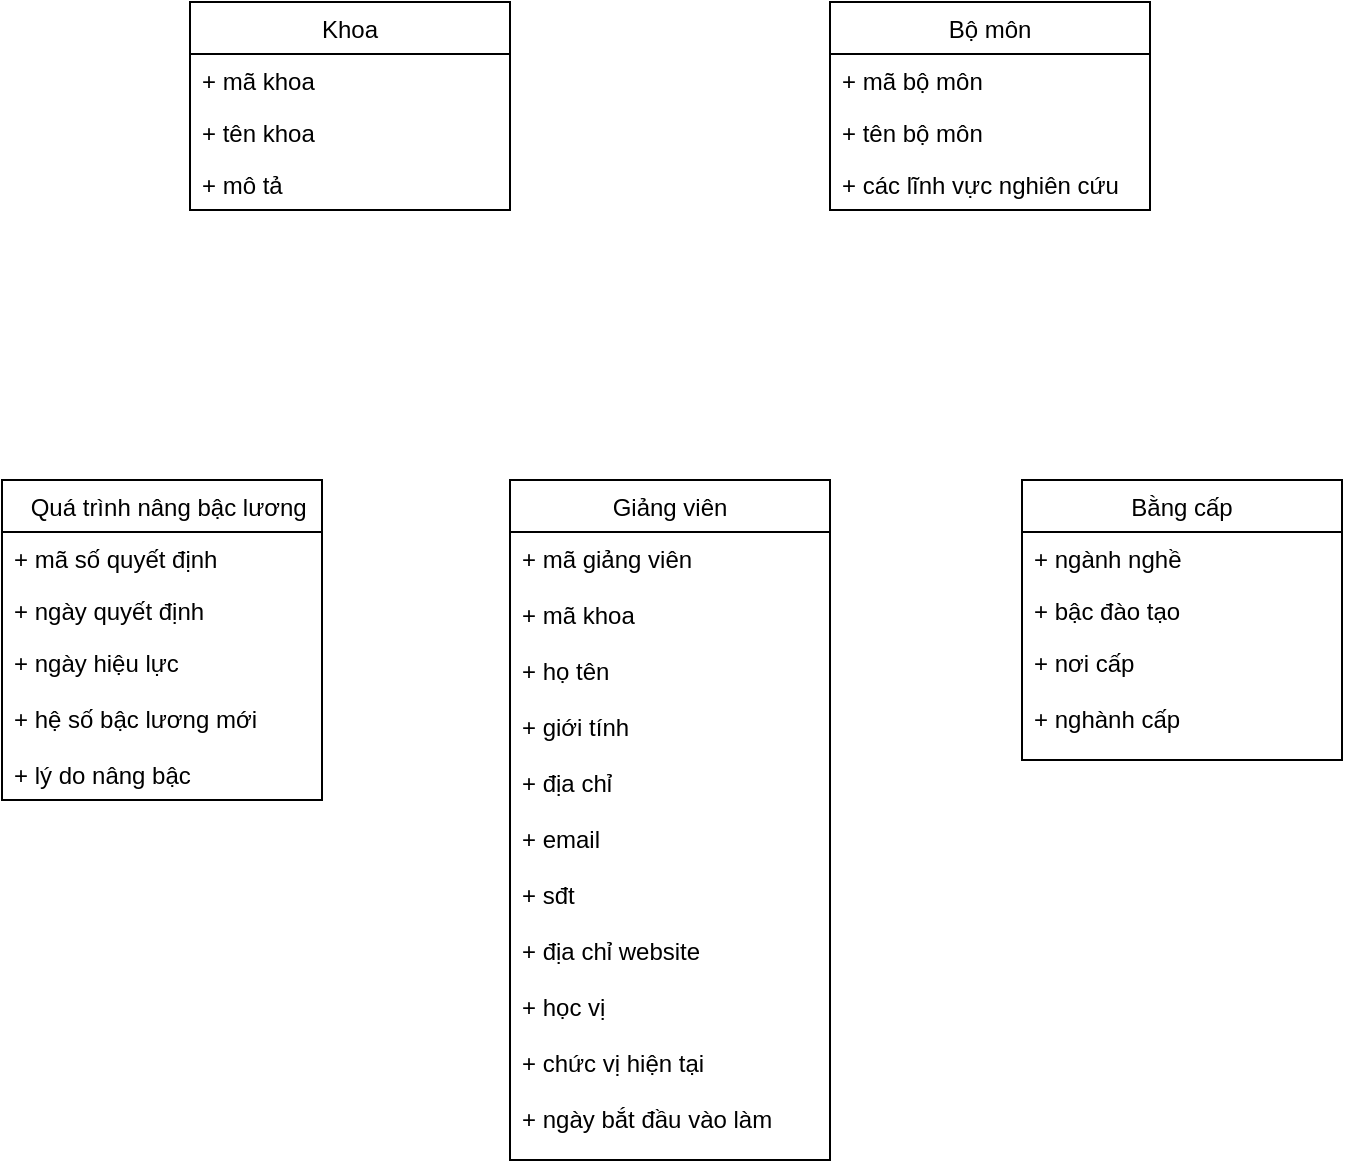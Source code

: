 <mxfile version="20.5.1" type="github">
  <diagram id="C5RBs43oDa-KdzZeNtuy" name="Page-1">
    <mxGraphModel dx="973" dy="438" grid="1" gridSize="10" guides="1" tooltips="1" connect="1" arrows="1" fold="1" page="1" pageScale="1" pageWidth="827" pageHeight="1169" math="0" shadow="0">
      <root>
        <mxCell id="WIyWlLk6GJQsqaUBKTNV-0" />
        <mxCell id="WIyWlLk6GJQsqaUBKTNV-1" parent="WIyWlLk6GJQsqaUBKTNV-0" />
        <mxCell id="k69kpjNW1gF0QXOxHMaF-0" value="  Quá trình nâng bậc lương" style="swimlane;fontStyle=0;childLayout=stackLayout;horizontal=1;startSize=26;fillColor=none;horizontalStack=0;resizeParent=1;resizeParentMax=0;resizeLast=0;collapsible=1;marginBottom=0;" vertex="1" parent="WIyWlLk6GJQsqaUBKTNV-1">
          <mxGeometry x="80" y="399" width="160" height="160" as="geometry" />
        </mxCell>
        <mxCell id="k69kpjNW1gF0QXOxHMaF-1" value="+ mã số quyết định" style="text;strokeColor=none;fillColor=none;align=left;verticalAlign=top;spacingLeft=4;spacingRight=4;overflow=hidden;rotatable=0;points=[[0,0.5],[1,0.5]];portConstraint=eastwest;" vertex="1" parent="k69kpjNW1gF0QXOxHMaF-0">
          <mxGeometry y="26" width="160" height="26" as="geometry" />
        </mxCell>
        <mxCell id="k69kpjNW1gF0QXOxHMaF-2" value="+ ngày quyết định" style="text;strokeColor=none;fillColor=none;align=left;verticalAlign=top;spacingLeft=4;spacingRight=4;overflow=hidden;rotatable=0;points=[[0,0.5],[1,0.5]];portConstraint=eastwest;" vertex="1" parent="k69kpjNW1gF0QXOxHMaF-0">
          <mxGeometry y="52" width="160" height="26" as="geometry" />
        </mxCell>
        <mxCell id="k69kpjNW1gF0QXOxHMaF-3" value="+ ngày hiệu lực&#xa;&#xa;+ hệ số bậc lương mới&#xa;&#xa;+ lý do nâng bậc" style="text;strokeColor=none;fillColor=none;align=left;verticalAlign=top;spacingLeft=4;spacingRight=4;overflow=hidden;rotatable=0;points=[[0,0.5],[1,0.5]];portConstraint=eastwest;" vertex="1" parent="k69kpjNW1gF0QXOxHMaF-0">
          <mxGeometry y="78" width="160" height="82" as="geometry" />
        </mxCell>
        <mxCell id="k69kpjNW1gF0QXOxHMaF-4" value="Bộ môn" style="swimlane;fontStyle=0;childLayout=stackLayout;horizontal=1;startSize=26;fillColor=none;horizontalStack=0;resizeParent=1;resizeParentMax=0;resizeLast=0;collapsible=1;marginBottom=0;" vertex="1" parent="WIyWlLk6GJQsqaUBKTNV-1">
          <mxGeometry x="494" y="160" width="160" height="104" as="geometry" />
        </mxCell>
        <mxCell id="k69kpjNW1gF0QXOxHMaF-5" value="+ mã bộ môn" style="text;strokeColor=none;fillColor=none;align=left;verticalAlign=top;spacingLeft=4;spacingRight=4;overflow=hidden;rotatable=0;points=[[0,0.5],[1,0.5]];portConstraint=eastwest;" vertex="1" parent="k69kpjNW1gF0QXOxHMaF-4">
          <mxGeometry y="26" width="160" height="26" as="geometry" />
        </mxCell>
        <mxCell id="k69kpjNW1gF0QXOxHMaF-6" value="+ tên bộ môn" style="text;strokeColor=none;fillColor=none;align=left;verticalAlign=top;spacingLeft=4;spacingRight=4;overflow=hidden;rotatable=0;points=[[0,0.5],[1,0.5]];portConstraint=eastwest;" vertex="1" parent="k69kpjNW1gF0QXOxHMaF-4">
          <mxGeometry y="52" width="160" height="26" as="geometry" />
        </mxCell>
        <mxCell id="k69kpjNW1gF0QXOxHMaF-7" value="+ các lĩnh vực nghiên cứu" style="text;strokeColor=none;fillColor=none;align=left;verticalAlign=top;spacingLeft=4;spacingRight=4;overflow=hidden;rotatable=0;points=[[0,0.5],[1,0.5]];portConstraint=eastwest;" vertex="1" parent="k69kpjNW1gF0QXOxHMaF-4">
          <mxGeometry y="78" width="160" height="26" as="geometry" />
        </mxCell>
        <mxCell id="k69kpjNW1gF0QXOxHMaF-8" value="Khoa" style="swimlane;fontStyle=0;childLayout=stackLayout;horizontal=1;startSize=26;fillColor=none;horizontalStack=0;resizeParent=1;resizeParentMax=0;resizeLast=0;collapsible=1;marginBottom=0;" vertex="1" parent="WIyWlLk6GJQsqaUBKTNV-1">
          <mxGeometry x="174" y="160" width="160" height="104" as="geometry" />
        </mxCell>
        <mxCell id="k69kpjNW1gF0QXOxHMaF-9" value="+ mã khoa" style="text;strokeColor=none;fillColor=none;align=left;verticalAlign=top;spacingLeft=4;spacingRight=4;overflow=hidden;rotatable=0;points=[[0,0.5],[1,0.5]];portConstraint=eastwest;" vertex="1" parent="k69kpjNW1gF0QXOxHMaF-8">
          <mxGeometry y="26" width="160" height="26" as="geometry" />
        </mxCell>
        <mxCell id="k69kpjNW1gF0QXOxHMaF-10" value="+ tên khoa" style="text;strokeColor=none;fillColor=none;align=left;verticalAlign=top;spacingLeft=4;spacingRight=4;overflow=hidden;rotatable=0;points=[[0,0.5],[1,0.5]];portConstraint=eastwest;" vertex="1" parent="k69kpjNW1gF0QXOxHMaF-8">
          <mxGeometry y="52" width="160" height="26" as="geometry" />
        </mxCell>
        <mxCell id="k69kpjNW1gF0QXOxHMaF-11" value="+ mô tả" style="text;strokeColor=none;fillColor=none;align=left;verticalAlign=top;spacingLeft=4;spacingRight=4;overflow=hidden;rotatable=0;points=[[0,0.5],[1,0.5]];portConstraint=eastwest;" vertex="1" parent="k69kpjNW1gF0QXOxHMaF-8">
          <mxGeometry y="78" width="160" height="26" as="geometry" />
        </mxCell>
        <mxCell id="k69kpjNW1gF0QXOxHMaF-12" value="Giảng viên" style="swimlane;fontStyle=0;childLayout=stackLayout;horizontal=1;startSize=26;fillColor=none;horizontalStack=0;resizeParent=1;resizeParentMax=0;resizeLast=0;collapsible=1;marginBottom=0;" vertex="1" parent="WIyWlLk6GJQsqaUBKTNV-1">
          <mxGeometry x="334" y="399" width="160" height="340" as="geometry" />
        </mxCell>
        <mxCell id="k69kpjNW1gF0QXOxHMaF-13" value="+ mã giảng viên&#xa;&#xa;+ mã khoa&#xa;&#xa;+ họ tên&#xa;&#xa;+ giới tính&#xa;&#xa;+ địa chỉ&#xa;&#xa;+ email&#xa;&#xa;+ sđt&#xa;&#xa;+ địa chỉ website&#xa;&#xa;+ học vị&#xa;&#xa;+ chức vị hiện tại&#xa;&#xa;+ ngày bắt đầu vào làm" style="text;strokeColor=none;fillColor=none;align=left;verticalAlign=top;spacingLeft=4;spacingRight=4;overflow=hidden;rotatable=0;points=[[0,0.5],[1,0.5]];portConstraint=eastwest;" vertex="1" parent="k69kpjNW1gF0QXOxHMaF-12">
          <mxGeometry y="26" width="160" height="314" as="geometry" />
        </mxCell>
        <mxCell id="k69kpjNW1gF0QXOxHMaF-16" value="Bằng cấp" style="swimlane;fontStyle=0;childLayout=stackLayout;horizontal=1;startSize=26;fillColor=none;horizontalStack=0;resizeParent=1;resizeParentMax=0;resizeLast=0;collapsible=1;marginBottom=0;" vertex="1" parent="WIyWlLk6GJQsqaUBKTNV-1">
          <mxGeometry x="590" y="399" width="160" height="140" as="geometry">
            <mxRectangle x="590" y="360" width="90" height="30" as="alternateBounds" />
          </mxGeometry>
        </mxCell>
        <mxCell id="k69kpjNW1gF0QXOxHMaF-17" value="+ ngành nghề" style="text;strokeColor=none;fillColor=none;align=left;verticalAlign=top;spacingLeft=4;spacingRight=4;overflow=hidden;rotatable=0;points=[[0,0.5],[1,0.5]];portConstraint=eastwest;" vertex="1" parent="k69kpjNW1gF0QXOxHMaF-16">
          <mxGeometry y="26" width="160" height="26" as="geometry" />
        </mxCell>
        <mxCell id="k69kpjNW1gF0QXOxHMaF-18" value="+ bậc đào tạo" style="text;strokeColor=none;fillColor=none;align=left;verticalAlign=top;spacingLeft=4;spacingRight=4;overflow=hidden;rotatable=0;points=[[0,0.5],[1,0.5]];portConstraint=eastwest;" vertex="1" parent="k69kpjNW1gF0QXOxHMaF-16">
          <mxGeometry y="52" width="160" height="26" as="geometry" />
        </mxCell>
        <mxCell id="k69kpjNW1gF0QXOxHMaF-19" value="+ nơi cấp&#xa;&#xa;+ nghành cấp" style="text;strokeColor=none;fillColor=none;align=left;verticalAlign=top;spacingLeft=4;spacingRight=4;overflow=hidden;rotatable=0;points=[[0,0.5],[1,0.5]];portConstraint=eastwest;" vertex="1" parent="k69kpjNW1gF0QXOxHMaF-16">
          <mxGeometry y="78" width="160" height="62" as="geometry" />
        </mxCell>
      </root>
    </mxGraphModel>
  </diagram>
</mxfile>

